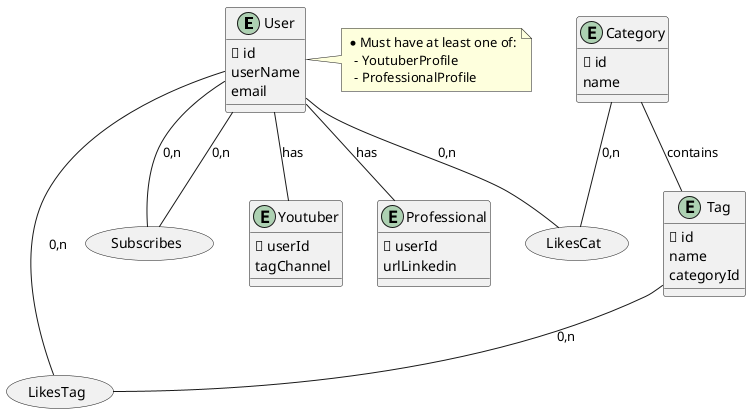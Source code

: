 @startuml Youlink MEA
' Style for readability
allow_mixing

' Entités
entity "User" as User {
  🔑 id
  userName
  email
}

entity "Youtuber" as Youtuber {
  🔑 userId
  tagChannel
}

entity "Professional" as Professional {
  🔑 userId
  urlLinkedin
}

entity "Category" {
  🔑 id
  name
}

entity "Tag" {
  🔑 id
  name
  categoryId
}

usecase "LikesCat"

usecase "LikesTag"

usecase "Subscribes"

' Relations entre entités
User -- Youtuber : "has"
User -- Professional : "has"

User -- LikesCat : "0,n"
Category -- LikesCat : "0,n"

User -- LikesTag : "0,n"
Tag -- LikesTag : "0,n"

User -- Subscribes : "0,n"
Subscribes -- User : "0,n"

Category -- Tag : "contains"

' Contraintes
note right of User
* Must have at least one of:
  - YoutuberProfile
  - ProfessionalProfile
end note

@enduml